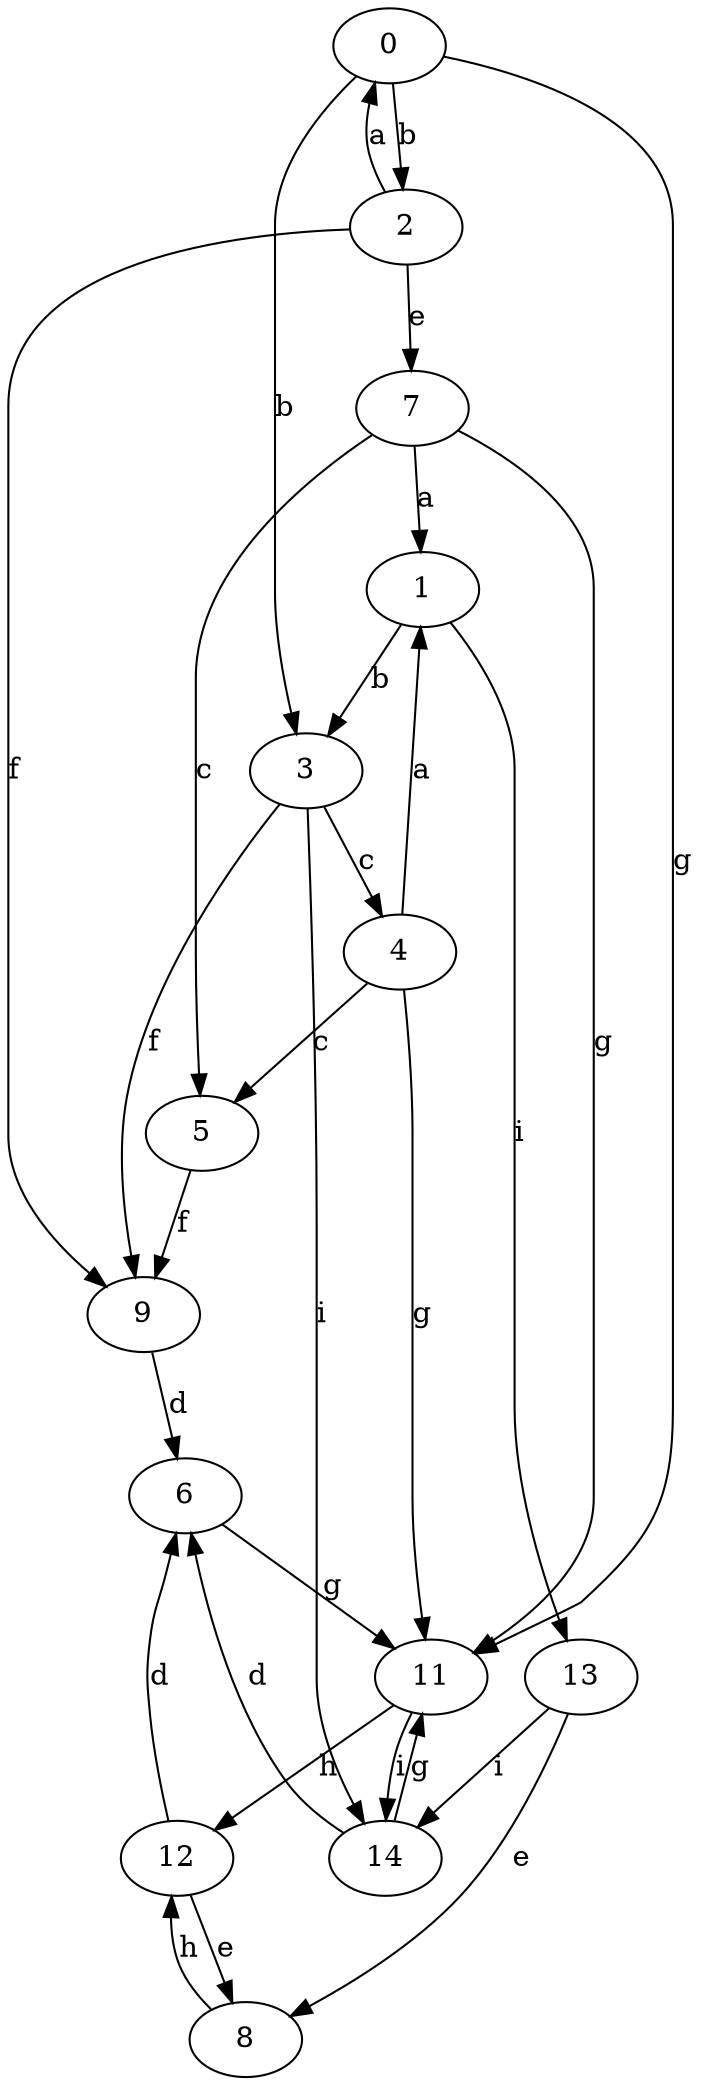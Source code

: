 strict digraph  {
0;
1;
2;
3;
4;
5;
6;
7;
8;
9;
11;
12;
13;
14;
0 -> 2  [label=b];
0 -> 3  [label=b];
0 -> 11  [label=g];
1 -> 3  [label=b];
1 -> 13  [label=i];
2 -> 0  [label=a];
2 -> 7  [label=e];
2 -> 9  [label=f];
3 -> 4  [label=c];
3 -> 9  [label=f];
3 -> 14  [label=i];
4 -> 1  [label=a];
4 -> 5  [label=c];
4 -> 11  [label=g];
5 -> 9  [label=f];
6 -> 11  [label=g];
7 -> 1  [label=a];
7 -> 5  [label=c];
7 -> 11  [label=g];
8 -> 12  [label=h];
9 -> 6  [label=d];
11 -> 12  [label=h];
11 -> 14  [label=i];
12 -> 6  [label=d];
12 -> 8  [label=e];
13 -> 8  [label=e];
13 -> 14  [label=i];
14 -> 6  [label=d];
14 -> 11  [label=g];
}
